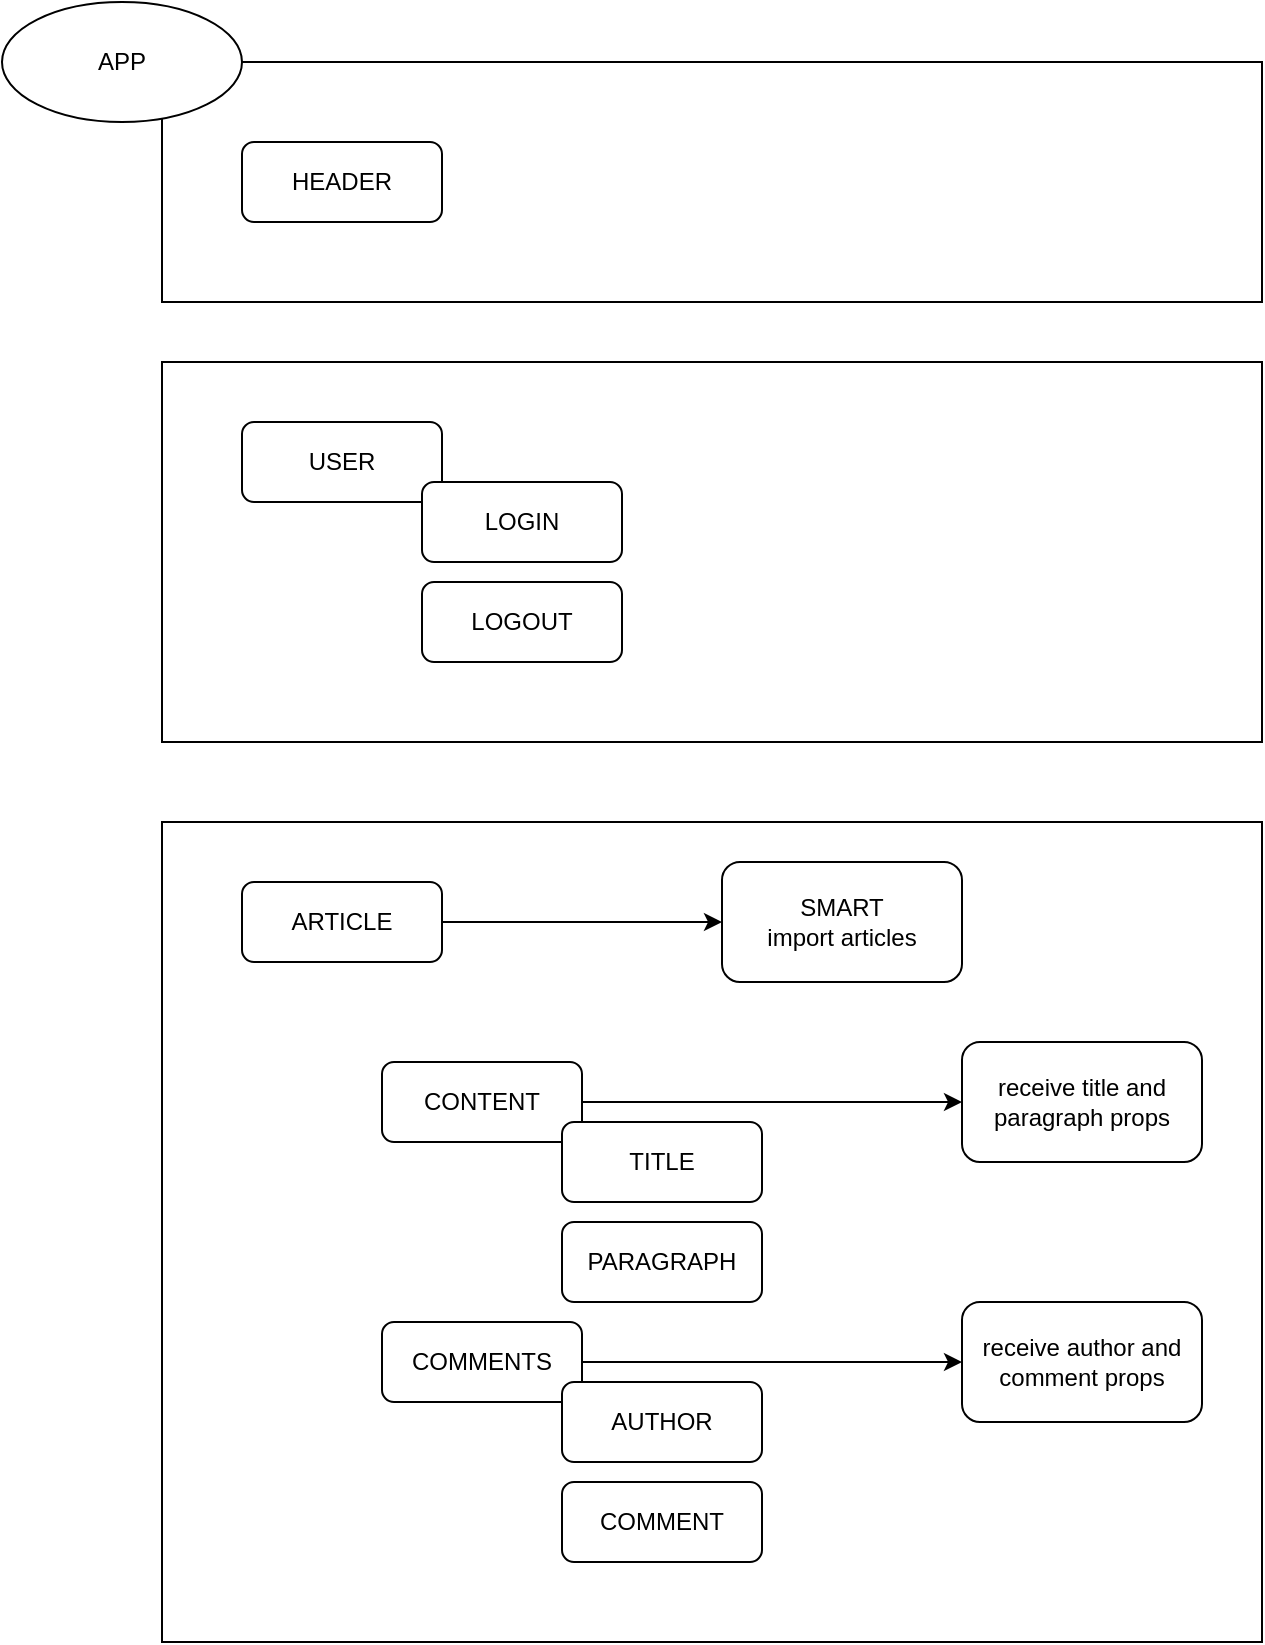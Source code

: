 <mxfile>
    <diagram id="pVE6wrUTC4DUHqG__n21" name="Page-1">
        <mxGraphModel dx="2143" dy="1942" grid="1" gridSize="10" guides="1" tooltips="1" connect="1" arrows="1" fold="1" page="1" pageScale="1" pageWidth="850" pageHeight="1100" math="0" shadow="0">
            <root>
                <mxCell id="0"/>
                <mxCell id="1" parent="0"/>
                <mxCell id="30" value="" style="whiteSpace=wrap;html=1;" parent="1" vertex="1">
                    <mxGeometry x="230" y="-100" width="550" height="190" as="geometry"/>
                </mxCell>
                <mxCell id="28" value="" style="whiteSpace=wrap;html=1;" parent="1" vertex="1">
                    <mxGeometry x="230" y="-250" width="550" height="120" as="geometry"/>
                </mxCell>
                <mxCell id="27" value="" style="whiteSpace=wrap;html=1;" parent="1" vertex="1">
                    <mxGeometry x="230" y="130" width="550" height="410" as="geometry"/>
                </mxCell>
                <mxCell id="2" value="HEADER" style="rounded=1;whiteSpace=wrap;html=1;" parent="1" vertex="1">
                    <mxGeometry x="270" y="-210" width="100" height="40" as="geometry"/>
                </mxCell>
                <mxCell id="3" value="APP" style="ellipse;whiteSpace=wrap;html=1;" parent="1" vertex="1">
                    <mxGeometry x="150" y="-280" width="120" height="60" as="geometry"/>
                </mxCell>
                <mxCell id="13" value="" style="edgeStyle=none;html=1;" parent="1" source="4" target="12" edge="1">
                    <mxGeometry relative="1" as="geometry"/>
                </mxCell>
                <mxCell id="4" value="ARTICLE" style="rounded=1;whiteSpace=wrap;html=1;" parent="1" vertex="1">
                    <mxGeometry x="270" y="160" width="100" height="40" as="geometry"/>
                </mxCell>
                <mxCell id="15" value="" style="edgeStyle=none;html=1;" parent="1" source="5" target="14" edge="1">
                    <mxGeometry relative="1" as="geometry"/>
                </mxCell>
                <mxCell id="5" value="CONTENT" style="rounded=1;whiteSpace=wrap;html=1;" parent="1" vertex="1">
                    <mxGeometry x="340" y="250" width="100" height="40" as="geometry"/>
                </mxCell>
                <mxCell id="6" value="TITLE" style="rounded=1;whiteSpace=wrap;html=1;" parent="1" vertex="1">
                    <mxGeometry x="430" y="280" width="100" height="40" as="geometry"/>
                </mxCell>
                <mxCell id="17" value="" style="edgeStyle=none;html=1;" parent="1" source="7" target="16" edge="1">
                    <mxGeometry relative="1" as="geometry"/>
                </mxCell>
                <mxCell id="7" value="COMMENTS" style="rounded=1;whiteSpace=wrap;html=1;" parent="1" vertex="1">
                    <mxGeometry x="340" y="380" width="100" height="40" as="geometry"/>
                </mxCell>
                <mxCell id="8" value="PARAGRAPH" style="rounded=1;whiteSpace=wrap;html=1;" parent="1" vertex="1">
                    <mxGeometry x="430" y="330" width="100" height="40" as="geometry"/>
                </mxCell>
                <mxCell id="9" value="AUTHOR" style="rounded=1;whiteSpace=wrap;html=1;" parent="1" vertex="1">
                    <mxGeometry x="430" y="410" width="100" height="40" as="geometry"/>
                </mxCell>
                <mxCell id="10" value="COMMENT" style="rounded=1;whiteSpace=wrap;html=1;" parent="1" vertex="1">
                    <mxGeometry x="430" y="460" width="100" height="40" as="geometry"/>
                </mxCell>
                <mxCell id="12" value="SMART&lt;br&gt;import articles" style="whiteSpace=wrap;html=1;rounded=1;" parent="1" vertex="1">
                    <mxGeometry x="510" y="150" width="120" height="60" as="geometry"/>
                </mxCell>
                <mxCell id="14" value="receive title and paragraph props" style="whiteSpace=wrap;html=1;rounded=1;" parent="1" vertex="1">
                    <mxGeometry x="630" y="240" width="120" height="60" as="geometry"/>
                </mxCell>
                <mxCell id="16" value="receive author and comment props" style="whiteSpace=wrap;html=1;rounded=1;" parent="1" vertex="1">
                    <mxGeometry x="630" y="370" width="120" height="60" as="geometry"/>
                </mxCell>
                <mxCell id="19" value="USER" style="rounded=1;whiteSpace=wrap;html=1;" parent="1" vertex="1">
                    <mxGeometry x="270" y="-70" width="100" height="40" as="geometry"/>
                </mxCell>
                <mxCell id="31" value="LOGIN" style="rounded=1;whiteSpace=wrap;html=1;" parent="1" vertex="1">
                    <mxGeometry x="360" y="-40" width="100" height="40" as="geometry"/>
                </mxCell>
                <mxCell id="32" value="LOGOUT" style="rounded=1;whiteSpace=wrap;html=1;" parent="1" vertex="1">
                    <mxGeometry x="360" y="10" width="100" height="40" as="geometry"/>
                </mxCell>
            </root>
        </mxGraphModel>
    </diagram>
</mxfile>